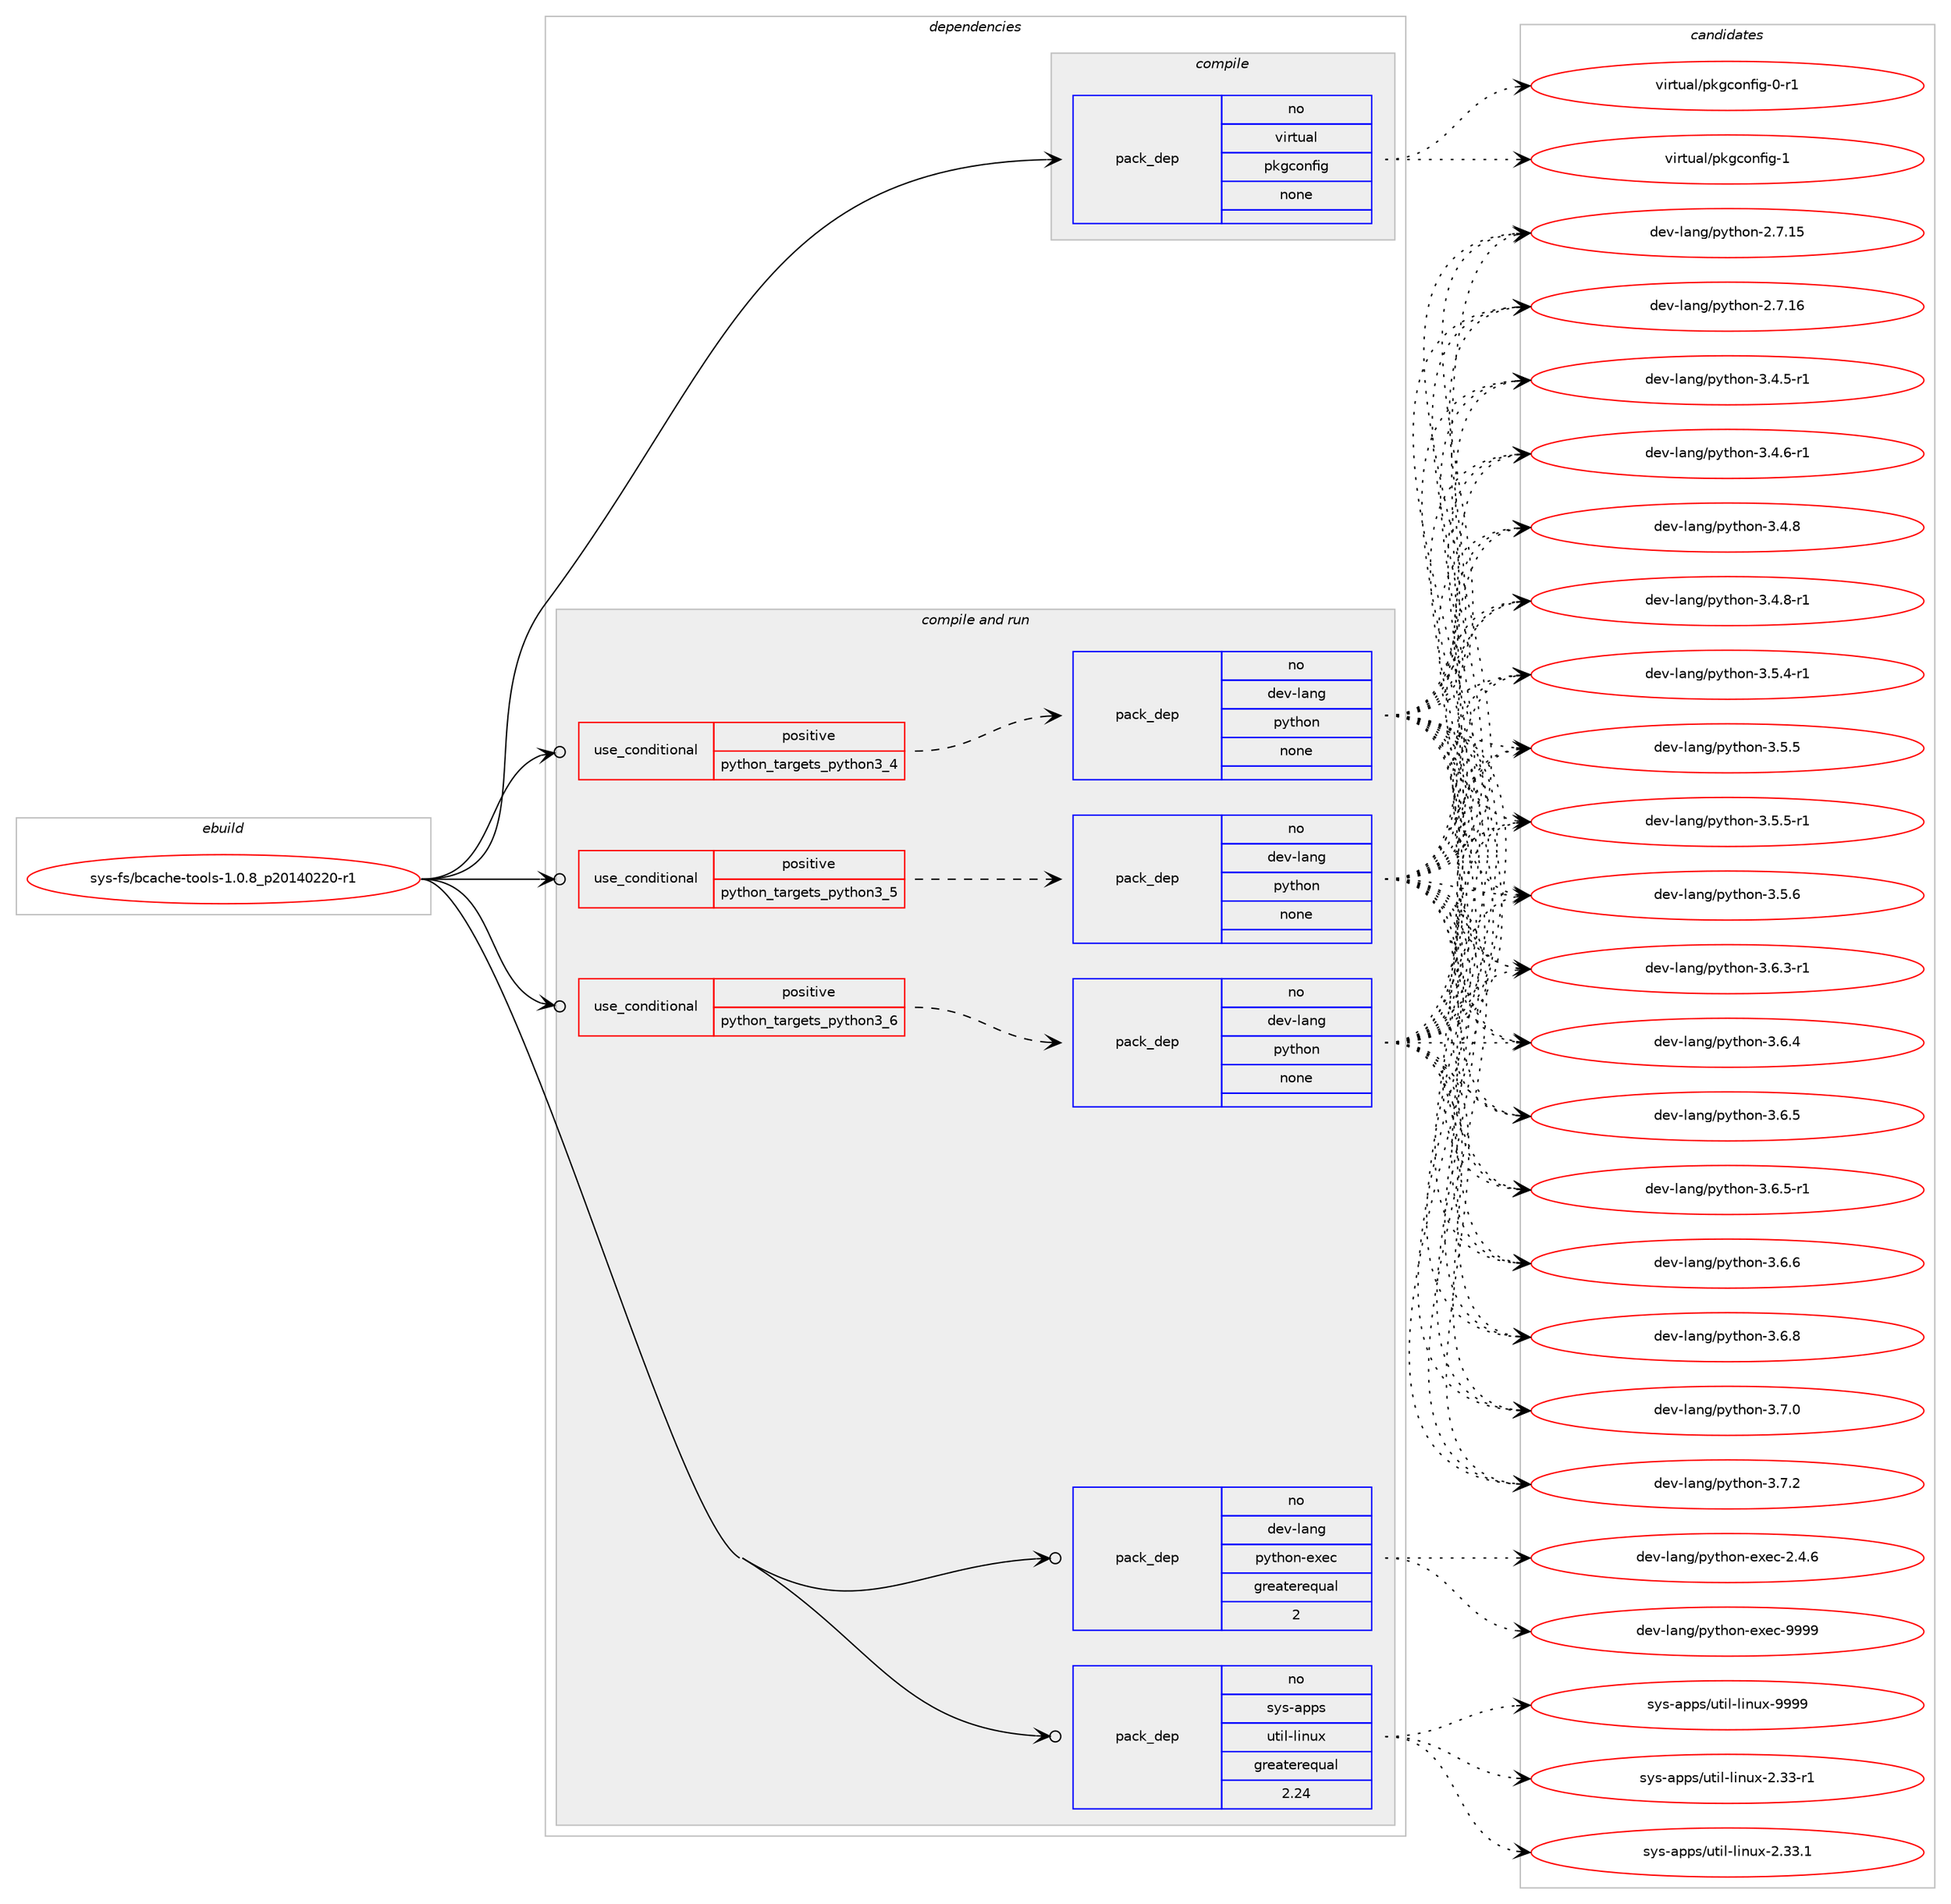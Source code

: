 digraph prolog {

# *************
# Graph options
# *************

newrank=true;
concentrate=true;
compound=true;
graph [rankdir=LR,fontname=Helvetica,fontsize=10,ranksep=1.5];#, ranksep=2.5, nodesep=0.2];
edge  [arrowhead=vee];
node  [fontname=Helvetica,fontsize=10];

# **********
# The ebuild
# **********

subgraph cluster_leftcol {
color=gray;
rank=same;
label=<<i>ebuild</i>>;
id [label="sys-fs/bcache-tools-1.0.8_p20140220-r1", color=red, width=4, href="../sys-fs/bcache-tools-1.0.8_p20140220-r1.svg"];
}

# ****************
# The dependencies
# ****************

subgraph cluster_midcol {
color=gray;
label=<<i>dependencies</i>>;
subgraph cluster_compile {
fillcolor="#eeeeee";
style=filled;
label=<<i>compile</i>>;
subgraph pack1242167 {
dependency1730902 [label=<<TABLE BORDER="0" CELLBORDER="1" CELLSPACING="0" CELLPADDING="4" WIDTH="220"><TR><TD ROWSPAN="6" CELLPADDING="30">pack_dep</TD></TR><TR><TD WIDTH="110">no</TD></TR><TR><TD>virtual</TD></TR><TR><TD>pkgconfig</TD></TR><TR><TD>none</TD></TR><TR><TD></TD></TR></TABLE>>, shape=none, color=blue];
}
id:e -> dependency1730902:w [weight=20,style="solid",arrowhead="vee"];
}
subgraph cluster_compileandrun {
fillcolor="#eeeeee";
style=filled;
label=<<i>compile and run</i>>;
subgraph cond460322 {
dependency1730903 [label=<<TABLE BORDER="0" CELLBORDER="1" CELLSPACING="0" CELLPADDING="4"><TR><TD ROWSPAN="3" CELLPADDING="10">use_conditional</TD></TR><TR><TD>positive</TD></TR><TR><TD>python_targets_python3_4</TD></TR></TABLE>>, shape=none, color=red];
subgraph pack1242168 {
dependency1730904 [label=<<TABLE BORDER="0" CELLBORDER="1" CELLSPACING="0" CELLPADDING="4" WIDTH="220"><TR><TD ROWSPAN="6" CELLPADDING="30">pack_dep</TD></TR><TR><TD WIDTH="110">no</TD></TR><TR><TD>dev-lang</TD></TR><TR><TD>python</TD></TR><TR><TD>none</TD></TR><TR><TD></TD></TR></TABLE>>, shape=none, color=blue];
}
dependency1730903:e -> dependency1730904:w [weight=20,style="dashed",arrowhead="vee"];
}
id:e -> dependency1730903:w [weight=20,style="solid",arrowhead="odotvee"];
subgraph cond460323 {
dependency1730905 [label=<<TABLE BORDER="0" CELLBORDER="1" CELLSPACING="0" CELLPADDING="4"><TR><TD ROWSPAN="3" CELLPADDING="10">use_conditional</TD></TR><TR><TD>positive</TD></TR><TR><TD>python_targets_python3_5</TD></TR></TABLE>>, shape=none, color=red];
subgraph pack1242169 {
dependency1730906 [label=<<TABLE BORDER="0" CELLBORDER="1" CELLSPACING="0" CELLPADDING="4" WIDTH="220"><TR><TD ROWSPAN="6" CELLPADDING="30">pack_dep</TD></TR><TR><TD WIDTH="110">no</TD></TR><TR><TD>dev-lang</TD></TR><TR><TD>python</TD></TR><TR><TD>none</TD></TR><TR><TD></TD></TR></TABLE>>, shape=none, color=blue];
}
dependency1730905:e -> dependency1730906:w [weight=20,style="dashed",arrowhead="vee"];
}
id:e -> dependency1730905:w [weight=20,style="solid",arrowhead="odotvee"];
subgraph cond460324 {
dependency1730907 [label=<<TABLE BORDER="0" CELLBORDER="1" CELLSPACING="0" CELLPADDING="4"><TR><TD ROWSPAN="3" CELLPADDING="10">use_conditional</TD></TR><TR><TD>positive</TD></TR><TR><TD>python_targets_python3_6</TD></TR></TABLE>>, shape=none, color=red];
subgraph pack1242170 {
dependency1730908 [label=<<TABLE BORDER="0" CELLBORDER="1" CELLSPACING="0" CELLPADDING="4" WIDTH="220"><TR><TD ROWSPAN="6" CELLPADDING="30">pack_dep</TD></TR><TR><TD WIDTH="110">no</TD></TR><TR><TD>dev-lang</TD></TR><TR><TD>python</TD></TR><TR><TD>none</TD></TR><TR><TD></TD></TR></TABLE>>, shape=none, color=blue];
}
dependency1730907:e -> dependency1730908:w [weight=20,style="dashed",arrowhead="vee"];
}
id:e -> dependency1730907:w [weight=20,style="solid",arrowhead="odotvee"];
subgraph pack1242171 {
dependency1730909 [label=<<TABLE BORDER="0" CELLBORDER="1" CELLSPACING="0" CELLPADDING="4" WIDTH="220"><TR><TD ROWSPAN="6" CELLPADDING="30">pack_dep</TD></TR><TR><TD WIDTH="110">no</TD></TR><TR><TD>dev-lang</TD></TR><TR><TD>python-exec</TD></TR><TR><TD>greaterequal</TD></TR><TR><TD>2</TD></TR></TABLE>>, shape=none, color=blue];
}
id:e -> dependency1730909:w [weight=20,style="solid",arrowhead="odotvee"];
subgraph pack1242172 {
dependency1730910 [label=<<TABLE BORDER="0" CELLBORDER="1" CELLSPACING="0" CELLPADDING="4" WIDTH="220"><TR><TD ROWSPAN="6" CELLPADDING="30">pack_dep</TD></TR><TR><TD WIDTH="110">no</TD></TR><TR><TD>sys-apps</TD></TR><TR><TD>util-linux</TD></TR><TR><TD>greaterequal</TD></TR><TR><TD>2.24</TD></TR></TABLE>>, shape=none, color=blue];
}
id:e -> dependency1730910:w [weight=20,style="solid",arrowhead="odotvee"];
}
subgraph cluster_run {
fillcolor="#eeeeee";
style=filled;
label=<<i>run</i>>;
}
}

# **************
# The candidates
# **************

subgraph cluster_choices {
rank=same;
color=gray;
label=<<i>candidates</i>>;

subgraph choice1242167 {
color=black;
nodesep=1;
choice11810511411611797108471121071039911111010210510345484511449 [label="virtual/pkgconfig-0-r1", color=red, width=4,href="../virtual/pkgconfig-0-r1.svg"];
choice1181051141161179710847112107103991111101021051034549 [label="virtual/pkgconfig-1", color=red, width=4,href="../virtual/pkgconfig-1.svg"];
dependency1730902:e -> choice11810511411611797108471121071039911111010210510345484511449:w [style=dotted,weight="100"];
dependency1730902:e -> choice1181051141161179710847112107103991111101021051034549:w [style=dotted,weight="100"];
}
subgraph choice1242168 {
color=black;
nodesep=1;
choice10010111845108971101034711212111610411111045504655464953 [label="dev-lang/python-2.7.15", color=red, width=4,href="../dev-lang/python-2.7.15.svg"];
choice10010111845108971101034711212111610411111045504655464954 [label="dev-lang/python-2.7.16", color=red, width=4,href="../dev-lang/python-2.7.16.svg"];
choice1001011184510897110103471121211161041111104551465246534511449 [label="dev-lang/python-3.4.5-r1", color=red, width=4,href="../dev-lang/python-3.4.5-r1.svg"];
choice1001011184510897110103471121211161041111104551465246544511449 [label="dev-lang/python-3.4.6-r1", color=red, width=4,href="../dev-lang/python-3.4.6-r1.svg"];
choice100101118451089711010347112121116104111110455146524656 [label="dev-lang/python-3.4.8", color=red, width=4,href="../dev-lang/python-3.4.8.svg"];
choice1001011184510897110103471121211161041111104551465246564511449 [label="dev-lang/python-3.4.8-r1", color=red, width=4,href="../dev-lang/python-3.4.8-r1.svg"];
choice1001011184510897110103471121211161041111104551465346524511449 [label="dev-lang/python-3.5.4-r1", color=red, width=4,href="../dev-lang/python-3.5.4-r1.svg"];
choice100101118451089711010347112121116104111110455146534653 [label="dev-lang/python-3.5.5", color=red, width=4,href="../dev-lang/python-3.5.5.svg"];
choice1001011184510897110103471121211161041111104551465346534511449 [label="dev-lang/python-3.5.5-r1", color=red, width=4,href="../dev-lang/python-3.5.5-r1.svg"];
choice100101118451089711010347112121116104111110455146534654 [label="dev-lang/python-3.5.6", color=red, width=4,href="../dev-lang/python-3.5.6.svg"];
choice1001011184510897110103471121211161041111104551465446514511449 [label="dev-lang/python-3.6.3-r1", color=red, width=4,href="../dev-lang/python-3.6.3-r1.svg"];
choice100101118451089711010347112121116104111110455146544652 [label="dev-lang/python-3.6.4", color=red, width=4,href="../dev-lang/python-3.6.4.svg"];
choice100101118451089711010347112121116104111110455146544653 [label="dev-lang/python-3.6.5", color=red, width=4,href="../dev-lang/python-3.6.5.svg"];
choice1001011184510897110103471121211161041111104551465446534511449 [label="dev-lang/python-3.6.5-r1", color=red, width=4,href="../dev-lang/python-3.6.5-r1.svg"];
choice100101118451089711010347112121116104111110455146544654 [label="dev-lang/python-3.6.6", color=red, width=4,href="../dev-lang/python-3.6.6.svg"];
choice100101118451089711010347112121116104111110455146544656 [label="dev-lang/python-3.6.8", color=red, width=4,href="../dev-lang/python-3.6.8.svg"];
choice100101118451089711010347112121116104111110455146554648 [label="dev-lang/python-3.7.0", color=red, width=4,href="../dev-lang/python-3.7.0.svg"];
choice100101118451089711010347112121116104111110455146554650 [label="dev-lang/python-3.7.2", color=red, width=4,href="../dev-lang/python-3.7.2.svg"];
dependency1730904:e -> choice10010111845108971101034711212111610411111045504655464953:w [style=dotted,weight="100"];
dependency1730904:e -> choice10010111845108971101034711212111610411111045504655464954:w [style=dotted,weight="100"];
dependency1730904:e -> choice1001011184510897110103471121211161041111104551465246534511449:w [style=dotted,weight="100"];
dependency1730904:e -> choice1001011184510897110103471121211161041111104551465246544511449:w [style=dotted,weight="100"];
dependency1730904:e -> choice100101118451089711010347112121116104111110455146524656:w [style=dotted,weight="100"];
dependency1730904:e -> choice1001011184510897110103471121211161041111104551465246564511449:w [style=dotted,weight="100"];
dependency1730904:e -> choice1001011184510897110103471121211161041111104551465346524511449:w [style=dotted,weight="100"];
dependency1730904:e -> choice100101118451089711010347112121116104111110455146534653:w [style=dotted,weight="100"];
dependency1730904:e -> choice1001011184510897110103471121211161041111104551465346534511449:w [style=dotted,weight="100"];
dependency1730904:e -> choice100101118451089711010347112121116104111110455146534654:w [style=dotted,weight="100"];
dependency1730904:e -> choice1001011184510897110103471121211161041111104551465446514511449:w [style=dotted,weight="100"];
dependency1730904:e -> choice100101118451089711010347112121116104111110455146544652:w [style=dotted,weight="100"];
dependency1730904:e -> choice100101118451089711010347112121116104111110455146544653:w [style=dotted,weight="100"];
dependency1730904:e -> choice1001011184510897110103471121211161041111104551465446534511449:w [style=dotted,weight="100"];
dependency1730904:e -> choice100101118451089711010347112121116104111110455146544654:w [style=dotted,weight="100"];
dependency1730904:e -> choice100101118451089711010347112121116104111110455146544656:w [style=dotted,weight="100"];
dependency1730904:e -> choice100101118451089711010347112121116104111110455146554648:w [style=dotted,weight="100"];
dependency1730904:e -> choice100101118451089711010347112121116104111110455146554650:w [style=dotted,weight="100"];
}
subgraph choice1242169 {
color=black;
nodesep=1;
choice10010111845108971101034711212111610411111045504655464953 [label="dev-lang/python-2.7.15", color=red, width=4,href="../dev-lang/python-2.7.15.svg"];
choice10010111845108971101034711212111610411111045504655464954 [label="dev-lang/python-2.7.16", color=red, width=4,href="../dev-lang/python-2.7.16.svg"];
choice1001011184510897110103471121211161041111104551465246534511449 [label="dev-lang/python-3.4.5-r1", color=red, width=4,href="../dev-lang/python-3.4.5-r1.svg"];
choice1001011184510897110103471121211161041111104551465246544511449 [label="dev-lang/python-3.4.6-r1", color=red, width=4,href="../dev-lang/python-3.4.6-r1.svg"];
choice100101118451089711010347112121116104111110455146524656 [label="dev-lang/python-3.4.8", color=red, width=4,href="../dev-lang/python-3.4.8.svg"];
choice1001011184510897110103471121211161041111104551465246564511449 [label="dev-lang/python-3.4.8-r1", color=red, width=4,href="../dev-lang/python-3.4.8-r1.svg"];
choice1001011184510897110103471121211161041111104551465346524511449 [label="dev-lang/python-3.5.4-r1", color=red, width=4,href="../dev-lang/python-3.5.4-r1.svg"];
choice100101118451089711010347112121116104111110455146534653 [label="dev-lang/python-3.5.5", color=red, width=4,href="../dev-lang/python-3.5.5.svg"];
choice1001011184510897110103471121211161041111104551465346534511449 [label="dev-lang/python-3.5.5-r1", color=red, width=4,href="../dev-lang/python-3.5.5-r1.svg"];
choice100101118451089711010347112121116104111110455146534654 [label="dev-lang/python-3.5.6", color=red, width=4,href="../dev-lang/python-3.5.6.svg"];
choice1001011184510897110103471121211161041111104551465446514511449 [label="dev-lang/python-3.6.3-r1", color=red, width=4,href="../dev-lang/python-3.6.3-r1.svg"];
choice100101118451089711010347112121116104111110455146544652 [label="dev-lang/python-3.6.4", color=red, width=4,href="../dev-lang/python-3.6.4.svg"];
choice100101118451089711010347112121116104111110455146544653 [label="dev-lang/python-3.6.5", color=red, width=4,href="../dev-lang/python-3.6.5.svg"];
choice1001011184510897110103471121211161041111104551465446534511449 [label="dev-lang/python-3.6.5-r1", color=red, width=4,href="../dev-lang/python-3.6.5-r1.svg"];
choice100101118451089711010347112121116104111110455146544654 [label="dev-lang/python-3.6.6", color=red, width=4,href="../dev-lang/python-3.6.6.svg"];
choice100101118451089711010347112121116104111110455146544656 [label="dev-lang/python-3.6.8", color=red, width=4,href="../dev-lang/python-3.6.8.svg"];
choice100101118451089711010347112121116104111110455146554648 [label="dev-lang/python-3.7.0", color=red, width=4,href="../dev-lang/python-3.7.0.svg"];
choice100101118451089711010347112121116104111110455146554650 [label="dev-lang/python-3.7.2", color=red, width=4,href="../dev-lang/python-3.7.2.svg"];
dependency1730906:e -> choice10010111845108971101034711212111610411111045504655464953:w [style=dotted,weight="100"];
dependency1730906:e -> choice10010111845108971101034711212111610411111045504655464954:w [style=dotted,weight="100"];
dependency1730906:e -> choice1001011184510897110103471121211161041111104551465246534511449:w [style=dotted,weight="100"];
dependency1730906:e -> choice1001011184510897110103471121211161041111104551465246544511449:w [style=dotted,weight="100"];
dependency1730906:e -> choice100101118451089711010347112121116104111110455146524656:w [style=dotted,weight="100"];
dependency1730906:e -> choice1001011184510897110103471121211161041111104551465246564511449:w [style=dotted,weight="100"];
dependency1730906:e -> choice1001011184510897110103471121211161041111104551465346524511449:w [style=dotted,weight="100"];
dependency1730906:e -> choice100101118451089711010347112121116104111110455146534653:w [style=dotted,weight="100"];
dependency1730906:e -> choice1001011184510897110103471121211161041111104551465346534511449:w [style=dotted,weight="100"];
dependency1730906:e -> choice100101118451089711010347112121116104111110455146534654:w [style=dotted,weight="100"];
dependency1730906:e -> choice1001011184510897110103471121211161041111104551465446514511449:w [style=dotted,weight="100"];
dependency1730906:e -> choice100101118451089711010347112121116104111110455146544652:w [style=dotted,weight="100"];
dependency1730906:e -> choice100101118451089711010347112121116104111110455146544653:w [style=dotted,weight="100"];
dependency1730906:e -> choice1001011184510897110103471121211161041111104551465446534511449:w [style=dotted,weight="100"];
dependency1730906:e -> choice100101118451089711010347112121116104111110455146544654:w [style=dotted,weight="100"];
dependency1730906:e -> choice100101118451089711010347112121116104111110455146544656:w [style=dotted,weight="100"];
dependency1730906:e -> choice100101118451089711010347112121116104111110455146554648:w [style=dotted,weight="100"];
dependency1730906:e -> choice100101118451089711010347112121116104111110455146554650:w [style=dotted,weight="100"];
}
subgraph choice1242170 {
color=black;
nodesep=1;
choice10010111845108971101034711212111610411111045504655464953 [label="dev-lang/python-2.7.15", color=red, width=4,href="../dev-lang/python-2.7.15.svg"];
choice10010111845108971101034711212111610411111045504655464954 [label="dev-lang/python-2.7.16", color=red, width=4,href="../dev-lang/python-2.7.16.svg"];
choice1001011184510897110103471121211161041111104551465246534511449 [label="dev-lang/python-3.4.5-r1", color=red, width=4,href="../dev-lang/python-3.4.5-r1.svg"];
choice1001011184510897110103471121211161041111104551465246544511449 [label="dev-lang/python-3.4.6-r1", color=red, width=4,href="../dev-lang/python-3.4.6-r1.svg"];
choice100101118451089711010347112121116104111110455146524656 [label="dev-lang/python-3.4.8", color=red, width=4,href="../dev-lang/python-3.4.8.svg"];
choice1001011184510897110103471121211161041111104551465246564511449 [label="dev-lang/python-3.4.8-r1", color=red, width=4,href="../dev-lang/python-3.4.8-r1.svg"];
choice1001011184510897110103471121211161041111104551465346524511449 [label="dev-lang/python-3.5.4-r1", color=red, width=4,href="../dev-lang/python-3.5.4-r1.svg"];
choice100101118451089711010347112121116104111110455146534653 [label="dev-lang/python-3.5.5", color=red, width=4,href="../dev-lang/python-3.5.5.svg"];
choice1001011184510897110103471121211161041111104551465346534511449 [label="dev-lang/python-3.5.5-r1", color=red, width=4,href="../dev-lang/python-3.5.5-r1.svg"];
choice100101118451089711010347112121116104111110455146534654 [label="dev-lang/python-3.5.6", color=red, width=4,href="../dev-lang/python-3.5.6.svg"];
choice1001011184510897110103471121211161041111104551465446514511449 [label="dev-lang/python-3.6.3-r1", color=red, width=4,href="../dev-lang/python-3.6.3-r1.svg"];
choice100101118451089711010347112121116104111110455146544652 [label="dev-lang/python-3.6.4", color=red, width=4,href="../dev-lang/python-3.6.4.svg"];
choice100101118451089711010347112121116104111110455146544653 [label="dev-lang/python-3.6.5", color=red, width=4,href="../dev-lang/python-3.6.5.svg"];
choice1001011184510897110103471121211161041111104551465446534511449 [label="dev-lang/python-3.6.5-r1", color=red, width=4,href="../dev-lang/python-3.6.5-r1.svg"];
choice100101118451089711010347112121116104111110455146544654 [label="dev-lang/python-3.6.6", color=red, width=4,href="../dev-lang/python-3.6.6.svg"];
choice100101118451089711010347112121116104111110455146544656 [label="dev-lang/python-3.6.8", color=red, width=4,href="../dev-lang/python-3.6.8.svg"];
choice100101118451089711010347112121116104111110455146554648 [label="dev-lang/python-3.7.0", color=red, width=4,href="../dev-lang/python-3.7.0.svg"];
choice100101118451089711010347112121116104111110455146554650 [label="dev-lang/python-3.7.2", color=red, width=4,href="../dev-lang/python-3.7.2.svg"];
dependency1730908:e -> choice10010111845108971101034711212111610411111045504655464953:w [style=dotted,weight="100"];
dependency1730908:e -> choice10010111845108971101034711212111610411111045504655464954:w [style=dotted,weight="100"];
dependency1730908:e -> choice1001011184510897110103471121211161041111104551465246534511449:w [style=dotted,weight="100"];
dependency1730908:e -> choice1001011184510897110103471121211161041111104551465246544511449:w [style=dotted,weight="100"];
dependency1730908:e -> choice100101118451089711010347112121116104111110455146524656:w [style=dotted,weight="100"];
dependency1730908:e -> choice1001011184510897110103471121211161041111104551465246564511449:w [style=dotted,weight="100"];
dependency1730908:e -> choice1001011184510897110103471121211161041111104551465346524511449:w [style=dotted,weight="100"];
dependency1730908:e -> choice100101118451089711010347112121116104111110455146534653:w [style=dotted,weight="100"];
dependency1730908:e -> choice1001011184510897110103471121211161041111104551465346534511449:w [style=dotted,weight="100"];
dependency1730908:e -> choice100101118451089711010347112121116104111110455146534654:w [style=dotted,weight="100"];
dependency1730908:e -> choice1001011184510897110103471121211161041111104551465446514511449:w [style=dotted,weight="100"];
dependency1730908:e -> choice100101118451089711010347112121116104111110455146544652:w [style=dotted,weight="100"];
dependency1730908:e -> choice100101118451089711010347112121116104111110455146544653:w [style=dotted,weight="100"];
dependency1730908:e -> choice1001011184510897110103471121211161041111104551465446534511449:w [style=dotted,weight="100"];
dependency1730908:e -> choice100101118451089711010347112121116104111110455146544654:w [style=dotted,weight="100"];
dependency1730908:e -> choice100101118451089711010347112121116104111110455146544656:w [style=dotted,weight="100"];
dependency1730908:e -> choice100101118451089711010347112121116104111110455146554648:w [style=dotted,weight="100"];
dependency1730908:e -> choice100101118451089711010347112121116104111110455146554650:w [style=dotted,weight="100"];
}
subgraph choice1242171 {
color=black;
nodesep=1;
choice1001011184510897110103471121211161041111104510112010199455046524654 [label="dev-lang/python-exec-2.4.6", color=red, width=4,href="../dev-lang/python-exec-2.4.6.svg"];
choice10010111845108971101034711212111610411111045101120101994557575757 [label="dev-lang/python-exec-9999", color=red, width=4,href="../dev-lang/python-exec-9999.svg"];
dependency1730909:e -> choice1001011184510897110103471121211161041111104510112010199455046524654:w [style=dotted,weight="100"];
dependency1730909:e -> choice10010111845108971101034711212111610411111045101120101994557575757:w [style=dotted,weight="100"];
}
subgraph choice1242172 {
color=black;
nodesep=1;
choice1151211154597112112115471171161051084510810511011712045504651514511449 [label="sys-apps/util-linux-2.33-r1", color=red, width=4,href="../sys-apps/util-linux-2.33-r1.svg"];
choice1151211154597112112115471171161051084510810511011712045504651514649 [label="sys-apps/util-linux-2.33.1", color=red, width=4,href="../sys-apps/util-linux-2.33.1.svg"];
choice115121115459711211211547117116105108451081051101171204557575757 [label="sys-apps/util-linux-9999", color=red, width=4,href="../sys-apps/util-linux-9999.svg"];
dependency1730910:e -> choice1151211154597112112115471171161051084510810511011712045504651514511449:w [style=dotted,weight="100"];
dependency1730910:e -> choice1151211154597112112115471171161051084510810511011712045504651514649:w [style=dotted,weight="100"];
dependency1730910:e -> choice115121115459711211211547117116105108451081051101171204557575757:w [style=dotted,weight="100"];
}
}

}
